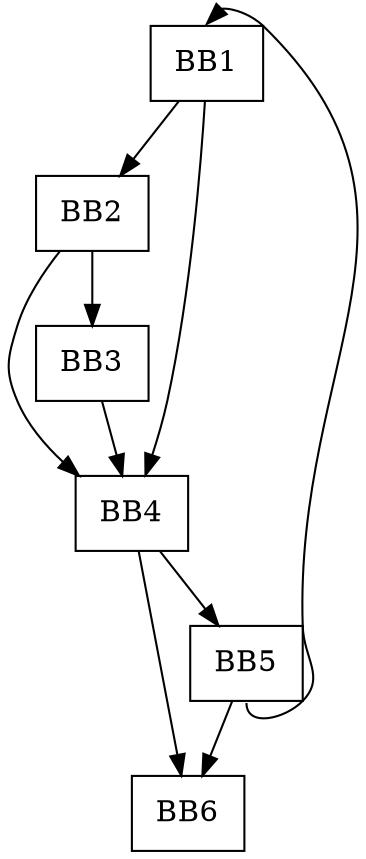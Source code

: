 digraph G {
	node [shape=box];
	BB1->{BB2 BB4}
	BB2->{BB3 BB4}
	BB3->BB4
	BB4->{BB5 BB6}
	BB5->BB6
	BB5->BB1 [tailport="s" headport="n"]
}
